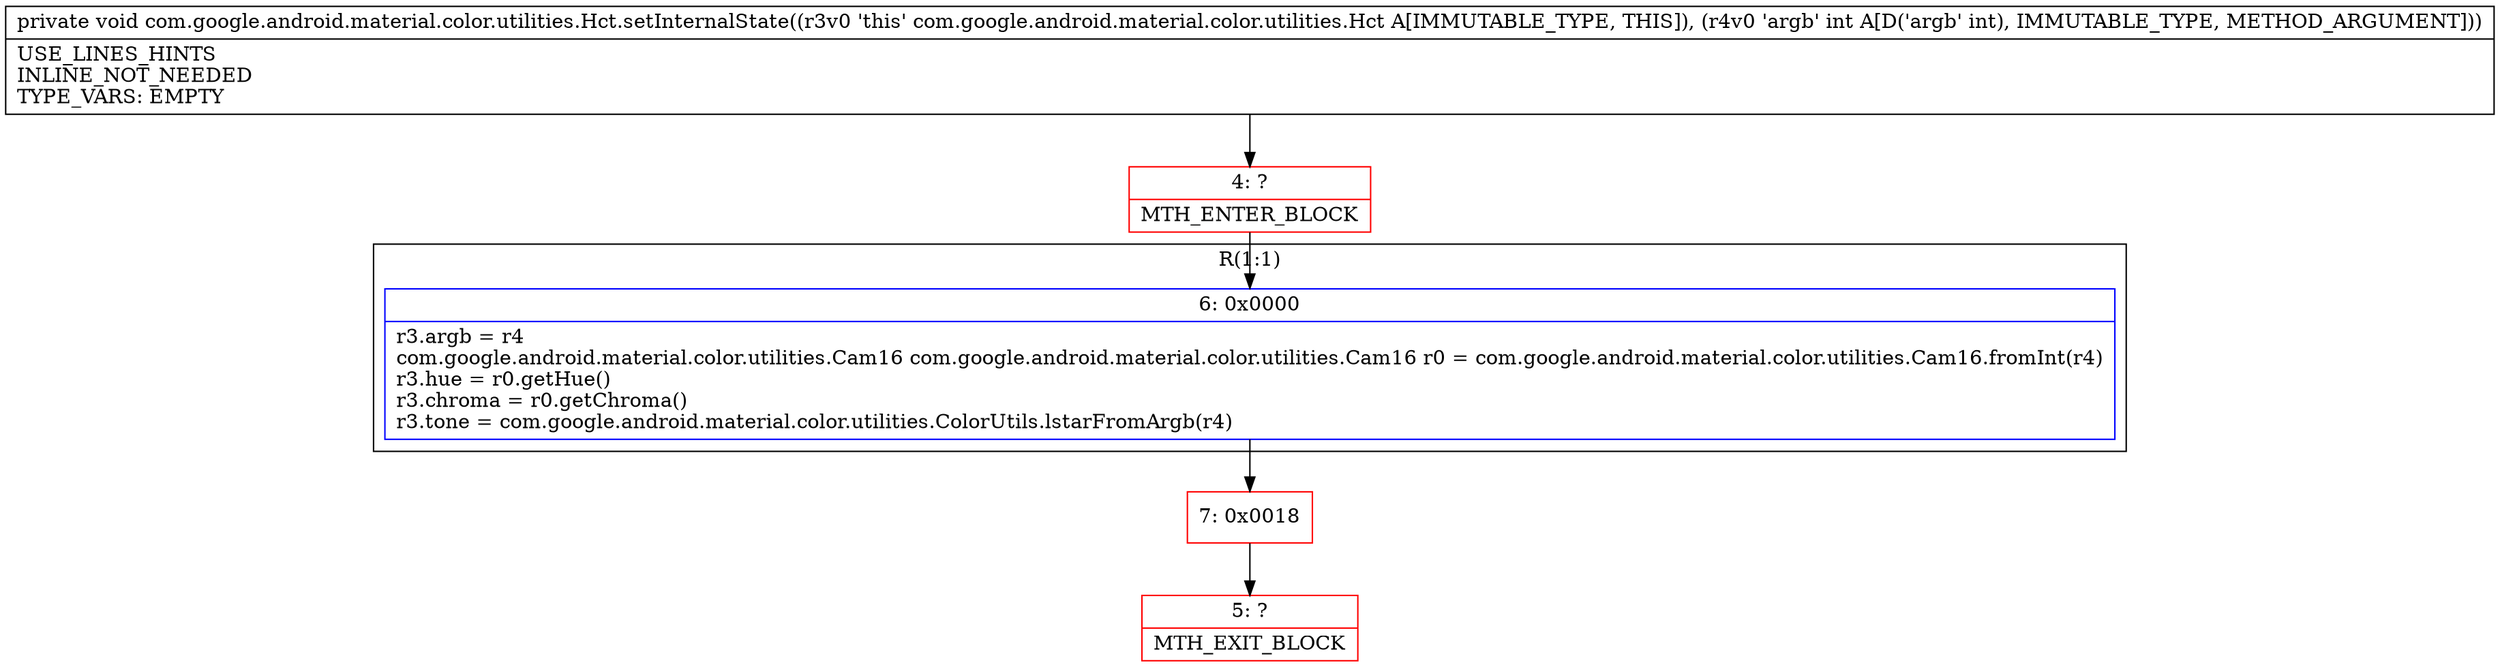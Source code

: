 digraph "CFG forcom.google.android.material.color.utilities.Hct.setInternalState(I)V" {
subgraph cluster_Region_126760172 {
label = "R(1:1)";
node [shape=record,color=blue];
Node_6 [shape=record,label="{6\:\ 0x0000|r3.argb = r4\lcom.google.android.material.color.utilities.Cam16 com.google.android.material.color.utilities.Cam16 r0 = com.google.android.material.color.utilities.Cam16.fromInt(r4)\lr3.hue = r0.getHue()\lr3.chroma = r0.getChroma()\lr3.tone = com.google.android.material.color.utilities.ColorUtils.lstarFromArgb(r4)\l}"];
}
Node_4 [shape=record,color=red,label="{4\:\ ?|MTH_ENTER_BLOCK\l}"];
Node_7 [shape=record,color=red,label="{7\:\ 0x0018}"];
Node_5 [shape=record,color=red,label="{5\:\ ?|MTH_EXIT_BLOCK\l}"];
MethodNode[shape=record,label="{private void com.google.android.material.color.utilities.Hct.setInternalState((r3v0 'this' com.google.android.material.color.utilities.Hct A[IMMUTABLE_TYPE, THIS]), (r4v0 'argb' int A[D('argb' int), IMMUTABLE_TYPE, METHOD_ARGUMENT]))  | USE_LINES_HINTS\lINLINE_NOT_NEEDED\lTYPE_VARS: EMPTY\l}"];
MethodNode -> Node_4;Node_6 -> Node_7;
Node_4 -> Node_6;
Node_7 -> Node_5;
}

